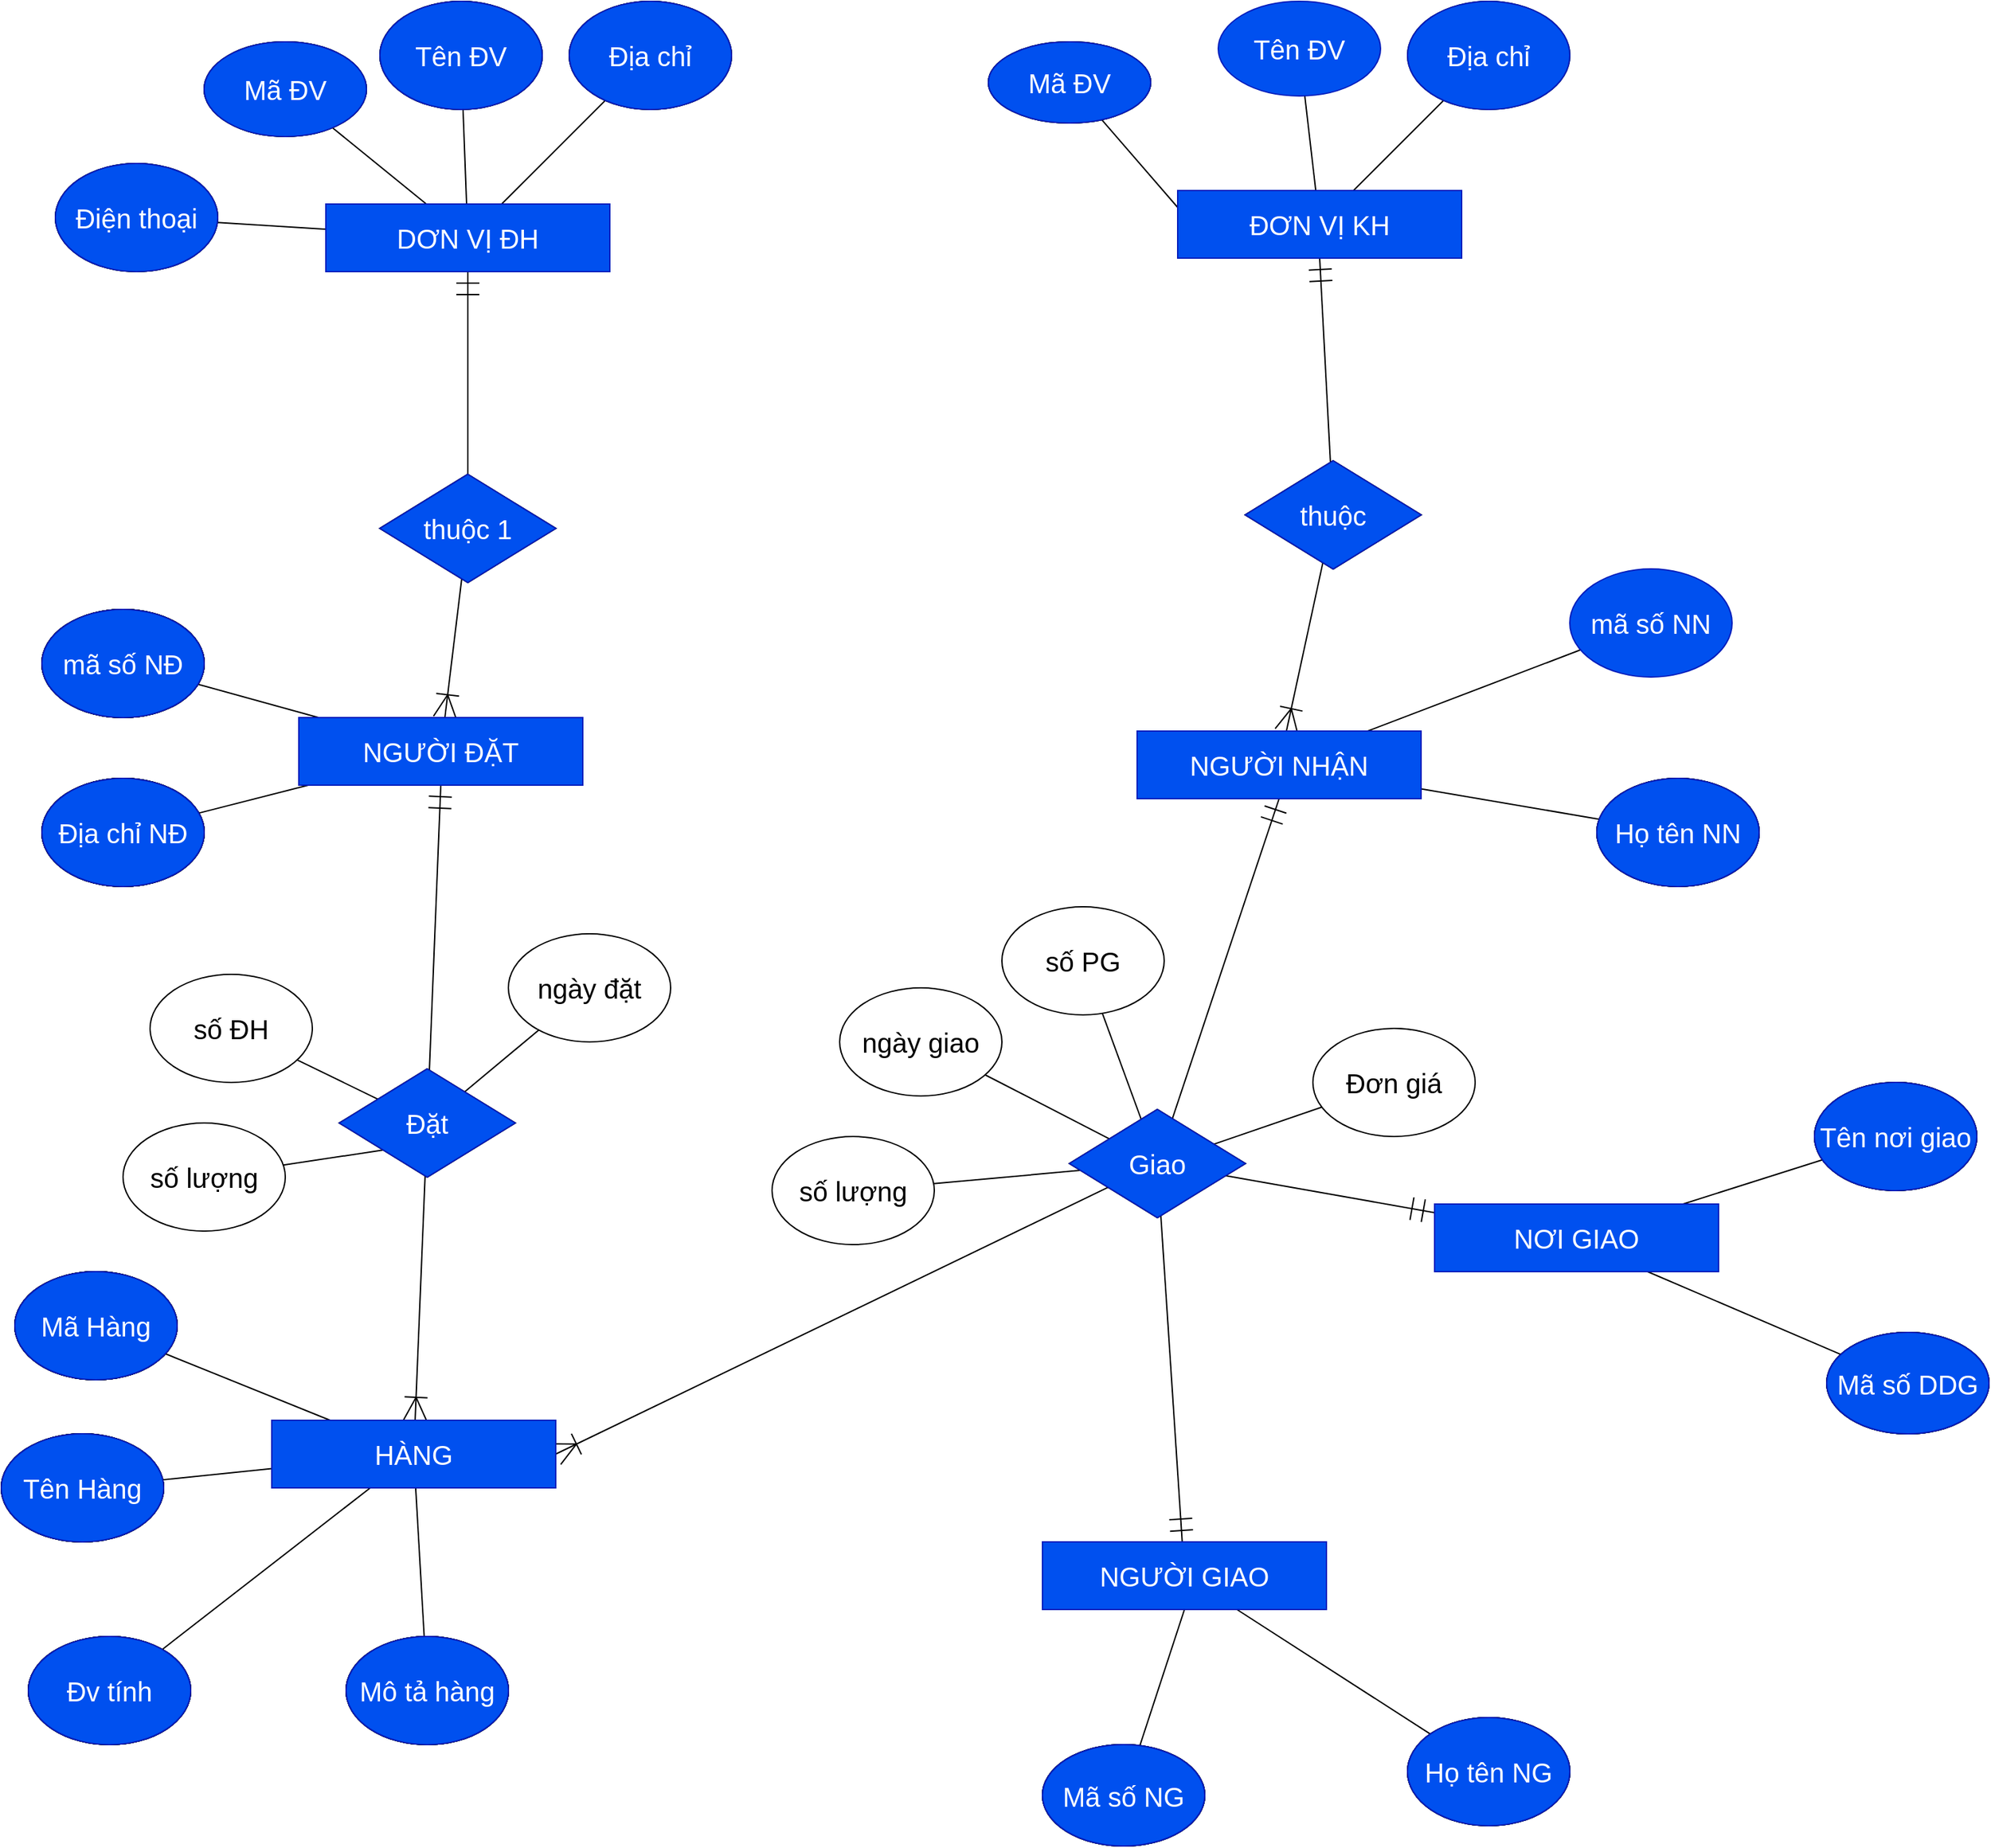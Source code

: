 <mxfile version="15.9.4" type="device"><diagram id="4u-J2wdJSuvPJp9BzqOy" name="Page-1"><mxGraphModel dx="2756" dy="1053" grid="1" gridSize="10" guides="1" tooltips="1" connect="1" arrows="1" fold="1" page="1" pageScale="1" pageWidth="827" pageHeight="1169" math="0" shadow="0"><root><mxCell id="0"/><mxCell id="1" parent="0"/><mxCell id="b3z6kXdvLSXskBr70w6d-2" value="DƠN VỊ ĐH" style="rounded=0;whiteSpace=wrap;html=1;sketch=0;gradientColor=#ffffff;fontSize=20;" vertex="1" parent="1"><mxGeometry x="140" y="160" width="210" height="50" as="geometry"/></mxCell><mxCell id="b3z6kXdvLSXskBr70w6d-25" style="edgeStyle=none;rounded=0;orthogonalLoop=1;jettySize=auto;html=1;fontSize=20;endArrow=none;endFill=0;" edge="1" parent="1" source="b3z6kXdvLSXskBr70w6d-3" target="b3z6kXdvLSXskBr70w6d-2"><mxGeometry relative="1" as="geometry"/></mxCell><mxCell id="b3z6kXdvLSXskBr70w6d-3" value="Địa chỉ" style="ellipse;whiteSpace=wrap;html=1;sketch=0;gradientColor=#ffffff;fontSize=20;" vertex="1" parent="1"><mxGeometry x="320" y="10" width="120" height="80" as="geometry"/></mxCell><mxCell id="b3z6kXdvLSXskBr70w6d-23" style="rounded=0;orthogonalLoop=1;jettySize=auto;html=1;entryX=0.5;entryY=0;entryDx=0;entryDy=0;fontSize=20;endArrow=none;endFill=0;strokeColor=none;" edge="1" parent="1" source="b3z6kXdvLSXskBr70w6d-4" target="b3z6kXdvLSXskBr70w6d-2"><mxGeometry relative="1" as="geometry"/></mxCell><mxCell id="b3z6kXdvLSXskBr70w6d-24" style="edgeStyle=none;rounded=0;orthogonalLoop=1;jettySize=auto;html=1;fontSize=20;endArrow=none;endFill=0;" edge="1" parent="1" source="b3z6kXdvLSXskBr70w6d-4" target="b3z6kXdvLSXskBr70w6d-2"><mxGeometry relative="1" as="geometry"/></mxCell><mxCell id="b3z6kXdvLSXskBr70w6d-4" value="Tên ĐV" style="ellipse;whiteSpace=wrap;html=1;sketch=0;gradientColor=#ffffff;fontSize=20;" vertex="1" parent="1"><mxGeometry x="180" y="10" width="120" height="80" as="geometry"/></mxCell><mxCell id="b3z6kXdvLSXskBr70w6d-32" style="edgeStyle=none;rounded=0;orthogonalLoop=1;jettySize=auto;html=1;fontSize=20;endArrow=none;endFill=0;" edge="1" parent="1" source="b3z6kXdvLSXskBr70w6d-5" target="b3z6kXdvLSXskBr70w6d-15"><mxGeometry relative="1" as="geometry"/></mxCell><mxCell id="b3z6kXdvLSXskBr70w6d-5" value="mã số NĐ" style="ellipse;whiteSpace=wrap;html=1;sketch=0;gradientColor=#ffffff;fontSize=20;" vertex="1" parent="1"><mxGeometry x="-70" y="460" width="120" height="80" as="geometry"/></mxCell><mxCell id="b3z6kXdvLSXskBr70w6d-22" style="rounded=0;orthogonalLoop=1;jettySize=auto;html=1;fontSize=20;endArrow=none;endFill=0;" edge="1" parent="1" source="b3z6kXdvLSXskBr70w6d-6" target="b3z6kXdvLSXskBr70w6d-2"><mxGeometry relative="1" as="geometry"/></mxCell><mxCell id="b3z6kXdvLSXskBr70w6d-6" value="Mã ĐV" style="ellipse;whiteSpace=wrap;html=1;sketch=0;gradientColor=#ffffff;fontSize=20;" vertex="1" parent="1"><mxGeometry x="50" y="40" width="120" height="70" as="geometry"/></mxCell><mxCell id="b3z6kXdvLSXskBr70w6d-26" style="edgeStyle=none;rounded=0;orthogonalLoop=1;jettySize=auto;html=1;fontSize=20;endArrow=none;endFill=0;" edge="1" parent="1" source="b3z6kXdvLSXskBr70w6d-7" target="b3z6kXdvLSXskBr70w6d-2"><mxGeometry relative="1" as="geometry"/></mxCell><mxCell id="b3z6kXdvLSXskBr70w6d-7" value="Điện thoại" style="ellipse;whiteSpace=wrap;html=1;sketch=0;gradientColor=#ffffff;fontSize=20;" vertex="1" parent="1"><mxGeometry x="-60" y="130" width="120" height="80" as="geometry"/></mxCell><mxCell id="b3z6kXdvLSXskBr70w6d-8" value="ĐƠN VỊ KH" style="rounded=0;whiteSpace=wrap;html=1;sketch=0;gradientColor=#ffffff;fontSize=20;" vertex="1" parent="1"><mxGeometry x="770" y="150" width="210" height="50" as="geometry"/></mxCell><mxCell id="b3z6kXdvLSXskBr70w6d-29" style="edgeStyle=none;rounded=0;orthogonalLoop=1;jettySize=auto;html=1;fontSize=20;endArrow=none;endFill=0;" edge="1" parent="1" source="b3z6kXdvLSXskBr70w6d-9" target="b3z6kXdvLSXskBr70w6d-8"><mxGeometry relative="1" as="geometry"/></mxCell><mxCell id="b3z6kXdvLSXskBr70w6d-9" value="Địa chỉ" style="ellipse;whiteSpace=wrap;html=1;sketch=0;gradientColor=#ffffff;fontSize=20;" vertex="1" parent="1"><mxGeometry x="940" y="10" width="120" height="80" as="geometry"/></mxCell><mxCell id="b3z6kXdvLSXskBr70w6d-28" style="edgeStyle=none;rounded=0;orthogonalLoop=1;jettySize=auto;html=1;fontSize=20;endArrow=none;endFill=0;" edge="1" parent="1" source="b3z6kXdvLSXskBr70w6d-10" target="b3z6kXdvLSXskBr70w6d-8"><mxGeometry relative="1" as="geometry"/></mxCell><mxCell id="b3z6kXdvLSXskBr70w6d-10" value="Tên ĐV" style="ellipse;whiteSpace=wrap;html=1;sketch=0;fontSize=20;fontColor=#ffffff;fillColor=#0050ef;strokeColor=#001DBC;" vertex="1" parent="1"><mxGeometry x="800" y="10" width="120" height="70" as="geometry"/></mxCell><mxCell id="b3z6kXdvLSXskBr70w6d-27" style="edgeStyle=none;rounded=0;orthogonalLoop=1;jettySize=auto;html=1;entryX=0;entryY=0.25;entryDx=0;entryDy=0;fontSize=20;endArrow=none;endFill=0;" edge="1" parent="1" source="b3z6kXdvLSXskBr70w6d-11" target="b3z6kXdvLSXskBr70w6d-8"><mxGeometry relative="1" as="geometry"/></mxCell><mxCell id="b3z6kXdvLSXskBr70w6d-11" value="Mã ĐV" style="ellipse;whiteSpace=wrap;html=1;sketch=0;gradientColor=#ffffff;fontSize=20;" vertex="1" parent="1"><mxGeometry x="630" y="40" width="120" height="60" as="geometry"/></mxCell><mxCell id="b3z6kXdvLSXskBr70w6d-57" style="edgeStyle=none;rounded=0;orthogonalLoop=1;jettySize=auto;html=1;fontSize=20;endArrow=ERmandOne;endFill=0;endSize=15;startSize=15;" edge="1" parent="1" source="b3z6kXdvLSXskBr70w6d-13" target="b3z6kXdvLSXskBr70w6d-2"><mxGeometry relative="1" as="geometry"/></mxCell><mxCell id="b3z6kXdvLSXskBr70w6d-58" style="edgeStyle=none;rounded=0;orthogonalLoop=1;jettySize=auto;html=1;fontSize=20;endArrow=ERoneToMany;endFill=0;endSize=15;startSize=15;" edge="1" parent="1" source="b3z6kXdvLSXskBr70w6d-13" target="b3z6kXdvLSXskBr70w6d-15"><mxGeometry relative="1" as="geometry"/></mxCell><mxCell id="b3z6kXdvLSXskBr70w6d-13" value="thuộc 1" style="rhombus;whiteSpace=wrap;html=1;sketch=0;fontSize=20;gradientColor=#ffffff;" vertex="1" parent="1"><mxGeometry x="180" y="360" width="130" height="80" as="geometry"/></mxCell><mxCell id="b3z6kXdvLSXskBr70w6d-59" style="edgeStyle=none;rounded=0;orthogonalLoop=1;jettySize=auto;html=1;entryX=0.5;entryY=1;entryDx=0;entryDy=0;fontSize=20;endArrow=ERmandOne;endFill=0;startSize=15;endSize=15;" edge="1" parent="1" source="b3z6kXdvLSXskBr70w6d-14" target="b3z6kXdvLSXskBr70w6d-8"><mxGeometry relative="1" as="geometry"/></mxCell><mxCell id="b3z6kXdvLSXskBr70w6d-67" style="edgeStyle=none;rounded=0;orthogonalLoop=1;jettySize=auto;html=1;fontSize=20;endArrow=ERoneToMany;endFill=0;startSize=15;endSize=15;" edge="1" parent="1" source="b3z6kXdvLSXskBr70w6d-14" target="b3z6kXdvLSXskBr70w6d-16"><mxGeometry relative="1" as="geometry"/></mxCell><mxCell id="b3z6kXdvLSXskBr70w6d-14" value="thuộc" style="rhombus;whiteSpace=wrap;html=1;sketch=0;fontSize=20;gradientColor=#ffffff;" vertex="1" parent="1"><mxGeometry x="820" y="350" width="130" height="80" as="geometry"/></mxCell><mxCell id="b3z6kXdvLSXskBr70w6d-15" value="NGƯỜI ĐẶT " style="rounded=0;whiteSpace=wrap;html=1;sketch=0;gradientColor=#ffffff;fontSize=20;" vertex="1" parent="1"><mxGeometry x="120" y="540" width="210" height="50" as="geometry"/></mxCell><mxCell id="b3z6kXdvLSXskBr70w6d-16" value="NGƯỜI NHẬN " style="rounded=0;whiteSpace=wrap;html=1;sketch=0;gradientColor=#ffffff;fontSize=20;" vertex="1" parent="1"><mxGeometry x="740" y="550" width="210" height="50" as="geometry"/></mxCell><mxCell id="b3z6kXdvLSXskBr70w6d-33" style="edgeStyle=none;rounded=0;orthogonalLoop=1;jettySize=auto;html=1;fontSize=20;endArrow=none;endFill=0;" edge="1" parent="1" source="b3z6kXdvLSXskBr70w6d-17" target="b3z6kXdvLSXskBr70w6d-15"><mxGeometry relative="1" as="geometry"/></mxCell><mxCell id="b3z6kXdvLSXskBr70w6d-17" value="Địa chỉ NĐ" style="ellipse;whiteSpace=wrap;html=1;sketch=0;gradientColor=#ffffff;fontSize=20;" vertex="1" parent="1"><mxGeometry x="-70" y="585" width="120" height="80" as="geometry"/></mxCell><mxCell id="b3z6kXdvLSXskBr70w6d-31" style="edgeStyle=none;rounded=0;orthogonalLoop=1;jettySize=auto;html=1;fontSize=20;endArrow=none;endFill=0;" edge="1" parent="1" source="b3z6kXdvLSXskBr70w6d-18" target="b3z6kXdvLSXskBr70w6d-16"><mxGeometry relative="1" as="geometry"/></mxCell><mxCell id="b3z6kXdvLSXskBr70w6d-18" value="Họ tên NN" style="ellipse;whiteSpace=wrap;html=1;sketch=0;gradientColor=#ffffff;fontSize=20;" vertex="1" parent="1"><mxGeometry x="1080" y="585" width="120" height="80" as="geometry"/></mxCell><mxCell id="b3z6kXdvLSXskBr70w6d-30" style="edgeStyle=none;rounded=0;orthogonalLoop=1;jettySize=auto;html=1;fontSize=20;endArrow=none;endFill=0;" edge="1" parent="1" source="b3z6kXdvLSXskBr70w6d-19" target="b3z6kXdvLSXskBr70w6d-16"><mxGeometry relative="1" as="geometry"/></mxCell><mxCell id="b3z6kXdvLSXskBr70w6d-19" value="mã số NN" style="ellipse;whiteSpace=wrap;html=1;sketch=0;fontSize=20;fillColor=#0050ef;fontColor=#ffffff;strokeColor=#001DBC;" vertex="1" parent="1"><mxGeometry x="1060" y="430" width="120" height="80" as="geometry"/></mxCell><mxCell id="b3z6kXdvLSXskBr70w6d-70" style="edgeStyle=none;rounded=0;orthogonalLoop=1;jettySize=auto;html=1;fontSize=20;endArrow=none;endFill=0;startSize=15;endSize=15;" edge="1" parent="1" source="b3z6kXdvLSXskBr70w6d-34" target="b3z6kXdvLSXskBr70w6d-35"><mxGeometry relative="1" as="geometry"/></mxCell><mxCell id="b3z6kXdvLSXskBr70w6d-34" value="số ĐH" style="ellipse;whiteSpace=wrap;html=1;sketch=0;gradientColor=#ffffff;fontSize=20;" vertex="1" parent="1"><mxGeometry x="10" y="730" width="120" height="80" as="geometry"/></mxCell><mxCell id="b3z6kXdvLSXskBr70w6d-63" style="edgeStyle=none;rounded=0;orthogonalLoop=1;jettySize=auto;html=1;entryX=0.5;entryY=1;entryDx=0;entryDy=0;fontSize=20;endArrow=ERmandOne;endFill=0;startSize=15;endSize=15;" edge="1" parent="1" source="b3z6kXdvLSXskBr70w6d-35" target="b3z6kXdvLSXskBr70w6d-15"><mxGeometry relative="1" as="geometry"/></mxCell><mxCell id="b3z6kXdvLSXskBr70w6d-65" style="edgeStyle=none;rounded=0;orthogonalLoop=1;jettySize=auto;html=1;fontSize=20;endArrow=ERoneToMany;endFill=0;startSize=15;endSize=15;" edge="1" parent="1" source="b3z6kXdvLSXskBr70w6d-35" target="b3z6kXdvLSXskBr70w6d-37"><mxGeometry relative="1" as="geometry"/></mxCell><mxCell id="b3z6kXdvLSXskBr70w6d-35" value="Đặt" style="rhombus;whiteSpace=wrap;html=1;sketch=0;fontSize=20;gradientColor=#ffffff;" vertex="1" parent="1"><mxGeometry x="150" y="800" width="130" height="80" as="geometry"/></mxCell><mxCell id="b3z6kXdvLSXskBr70w6d-60" style="edgeStyle=none;rounded=0;orthogonalLoop=1;jettySize=auto;html=1;entryX=0.5;entryY=1;entryDx=0;entryDy=0;fontSize=20;endArrow=ERmandOne;endFill=0;startSize=15;endSize=15;" edge="1" parent="1" source="b3z6kXdvLSXskBr70w6d-36" target="b3z6kXdvLSXskBr70w6d-16"><mxGeometry relative="1" as="geometry"/></mxCell><mxCell id="b3z6kXdvLSXskBr70w6d-61" style="edgeStyle=none;rounded=0;orthogonalLoop=1;jettySize=auto;html=1;fontSize=20;endArrow=ERmandOne;endFill=0;startSize=15;endSize=15;" edge="1" parent="1" source="b3z6kXdvLSXskBr70w6d-36" target="b3z6kXdvLSXskBr70w6d-42"><mxGeometry relative="1" as="geometry"/></mxCell><mxCell id="b3z6kXdvLSXskBr70w6d-62" style="edgeStyle=none;rounded=0;orthogonalLoop=1;jettySize=auto;html=1;fontSize=20;endArrow=ERmandOne;endFill=0;startSize=15;endSize=15;" edge="1" parent="1" source="b3z6kXdvLSXskBr70w6d-36" target="b3z6kXdvLSXskBr70w6d-52"><mxGeometry relative="1" as="geometry"/></mxCell><mxCell id="b3z6kXdvLSXskBr70w6d-66" style="edgeStyle=none;rounded=0;orthogonalLoop=1;jettySize=auto;html=1;entryX=1;entryY=0.5;entryDx=0;entryDy=0;fontSize=20;endArrow=ERoneToMany;endFill=0;startSize=15;endSize=15;" edge="1" parent="1" source="b3z6kXdvLSXskBr70w6d-36" target="b3z6kXdvLSXskBr70w6d-37"><mxGeometry relative="1" as="geometry"/></mxCell><mxCell id="b3z6kXdvLSXskBr70w6d-36" value="Giao" style="rhombus;whiteSpace=wrap;html=1;sketch=0;fontSize=20;gradientColor=#ffffff;" vertex="1" parent="1"><mxGeometry x="690" y="830" width="130" height="80" as="geometry"/></mxCell><mxCell id="b3z6kXdvLSXskBr70w6d-37" value="HÀNG" style="rounded=0;whiteSpace=wrap;html=1;sketch=0;gradientColor=#ffffff;fontSize=20;" vertex="1" parent="1"><mxGeometry x="100" y="1060" width="210" height="50" as="geometry"/></mxCell><mxCell id="b3z6kXdvLSXskBr70w6d-48" style="edgeStyle=none;rounded=0;orthogonalLoop=1;jettySize=auto;html=1;fontSize=20;endArrow=none;endFill=0;" edge="1" parent="1" source="b3z6kXdvLSXskBr70w6d-38" target="b3z6kXdvLSXskBr70w6d-37"><mxGeometry relative="1" as="geometry"/></mxCell><mxCell id="b3z6kXdvLSXskBr70w6d-38" value="Mã Hàng" style="ellipse;whiteSpace=wrap;html=1;sketch=0;gradientColor=#ffffff;fontSize=20;" vertex="1" parent="1"><mxGeometry x="-90" y="950" width="120" height="80" as="geometry"/></mxCell><mxCell id="b3z6kXdvLSXskBr70w6d-47" style="edgeStyle=none;rounded=0;orthogonalLoop=1;jettySize=auto;html=1;fontSize=20;endArrow=none;endFill=0;" edge="1" parent="1" source="b3z6kXdvLSXskBr70w6d-39" target="b3z6kXdvLSXskBr70w6d-37"><mxGeometry relative="1" as="geometry"/></mxCell><mxCell id="b3z6kXdvLSXskBr70w6d-39" value="Tên Hàng" style="ellipse;whiteSpace=wrap;html=1;sketch=0;gradientColor=#ffffff;fontSize=20;" vertex="1" parent="1"><mxGeometry x="-100" y="1070" width="120" height="80" as="geometry"/></mxCell><mxCell id="b3z6kXdvLSXskBr70w6d-49" style="edgeStyle=none;rounded=0;orthogonalLoop=1;jettySize=auto;html=1;fontSize=20;endArrow=none;endFill=0;" edge="1" parent="1" source="b3z6kXdvLSXskBr70w6d-40" target="b3z6kXdvLSXskBr70w6d-37"><mxGeometry relative="1" as="geometry"/></mxCell><mxCell id="b3z6kXdvLSXskBr70w6d-40" value="Đv tính" style="ellipse;whiteSpace=wrap;html=1;sketch=0;gradientColor=#ffffff;fontSize=20;" vertex="1" parent="1"><mxGeometry x="-80" y="1220" width="120" height="80" as="geometry"/></mxCell><mxCell id="b3z6kXdvLSXskBr70w6d-50" style="edgeStyle=none;rounded=0;orthogonalLoop=1;jettySize=auto;html=1;fontSize=20;endArrow=none;endFill=0;" edge="1" parent="1" source="b3z6kXdvLSXskBr70w6d-41" target="b3z6kXdvLSXskBr70w6d-37"><mxGeometry relative="1" as="geometry"/></mxCell><mxCell id="b3z6kXdvLSXskBr70w6d-41" value="Mô tả hàng" style="ellipse;whiteSpace=wrap;html=1;sketch=0;gradientColor=#ffffff;fontSize=20;" vertex="1" parent="1"><mxGeometry x="155" y="1220" width="120" height="80" as="geometry"/></mxCell><mxCell id="b3z6kXdvLSXskBr70w6d-42" value="NƠI GIAO" style="rounded=0;whiteSpace=wrap;html=1;sketch=0;gradientColor=#ffffff;fontSize=20;" vertex="1" parent="1"><mxGeometry x="960" y="900" width="210" height="50" as="geometry"/></mxCell><mxCell id="b3z6kXdvLSXskBr70w6d-46" style="edgeStyle=none;rounded=0;orthogonalLoop=1;jettySize=auto;html=1;fontSize=20;endArrow=none;endFill=0;" edge="1" parent="1" source="b3z6kXdvLSXskBr70w6d-43" target="b3z6kXdvLSXskBr70w6d-42"><mxGeometry relative="1" as="geometry"/></mxCell><mxCell id="b3z6kXdvLSXskBr70w6d-43" value="Tên nơi giao" style="ellipse;whiteSpace=wrap;html=1;sketch=0;gradientColor=#ffffff;fontSize=20;" vertex="1" parent="1"><mxGeometry x="1241" y="810" width="120" height="80" as="geometry"/></mxCell><mxCell id="b3z6kXdvLSXskBr70w6d-45" style="edgeStyle=none;rounded=0;orthogonalLoop=1;jettySize=auto;html=1;entryX=0.75;entryY=1;entryDx=0;entryDy=0;fontSize=20;endArrow=none;endFill=0;" edge="1" parent="1" source="b3z6kXdvLSXskBr70w6d-44" target="b3z6kXdvLSXskBr70w6d-42"><mxGeometry relative="1" as="geometry"/></mxCell><mxCell id="b3z6kXdvLSXskBr70w6d-44" value="Mã số DDG" style="ellipse;whiteSpace=wrap;html=1;sketch=0;gradientColor=#ffffff;fontSize=20;" vertex="1" parent="1"><mxGeometry x="1250" y="995" width="120" height="75" as="geometry"/></mxCell><mxCell id="b3z6kXdvLSXskBr70w6d-52" value="NGƯỜI GIAO" style="rounded=0;whiteSpace=wrap;html=1;sketch=0;gradientColor=#ffffff;fontSize=20;" vertex="1" parent="1"><mxGeometry x="670" y="1150" width="210" height="50" as="geometry"/></mxCell><mxCell id="b3z6kXdvLSXskBr70w6d-53" style="edgeStyle=none;rounded=0;orthogonalLoop=1;jettySize=auto;html=1;fontSize=20;endArrow=none;endFill=0;" edge="1" parent="1" source="b3z6kXdvLSXskBr70w6d-54" target="b3z6kXdvLSXskBr70w6d-52"><mxGeometry relative="1" as="geometry"/></mxCell><mxCell id="b3z6kXdvLSXskBr70w6d-54" value="Họ tên NG" style="ellipse;whiteSpace=wrap;html=1;sketch=0;gradientColor=#ffffff;fontSize=20;" vertex="1" parent="1"><mxGeometry x="940" y="1280" width="120" height="80" as="geometry"/></mxCell><mxCell id="b3z6kXdvLSXskBr70w6d-55" style="edgeStyle=none;rounded=0;orthogonalLoop=1;jettySize=auto;html=1;entryX=0.5;entryY=1;entryDx=0;entryDy=0;fontSize=20;endArrow=none;endFill=0;" edge="1" parent="1" source="b3z6kXdvLSXskBr70w6d-56" target="b3z6kXdvLSXskBr70w6d-52"><mxGeometry relative="1" as="geometry"/></mxCell><mxCell id="b3z6kXdvLSXskBr70w6d-56" value="Mã số NG" style="ellipse;whiteSpace=wrap;html=1;sketch=0;gradientColor=#ffffff;fontSize=20;" vertex="1" parent="1"><mxGeometry x="670" y="1300" width="120" height="75" as="geometry"/></mxCell><mxCell id="b3z6kXdvLSXskBr70w6d-72" style="edgeStyle=none;rounded=0;orthogonalLoop=1;jettySize=auto;html=1;fontSize=20;endArrow=none;endFill=0;startSize=15;endSize=15;" edge="1" parent="1" source="b3z6kXdvLSXskBr70w6d-68" target="b3z6kXdvLSXskBr70w6d-35"><mxGeometry relative="1" as="geometry"/></mxCell><mxCell id="b3z6kXdvLSXskBr70w6d-68" value="ngày đặt" style="ellipse;whiteSpace=wrap;html=1;sketch=0;gradientColor=#ffffff;fontSize=20;" vertex="1" parent="1"><mxGeometry x="275" y="700" width="120" height="80" as="geometry"/></mxCell><mxCell id="b3z6kXdvLSXskBr70w6d-71" style="edgeStyle=none;rounded=0;orthogonalLoop=1;jettySize=auto;html=1;entryX=0;entryY=1;entryDx=0;entryDy=0;fontSize=20;endArrow=none;endFill=0;startSize=15;endSize=15;" edge="1" parent="1" source="b3z6kXdvLSXskBr70w6d-69" target="b3z6kXdvLSXskBr70w6d-35"><mxGeometry relative="1" as="geometry"/></mxCell><mxCell id="b3z6kXdvLSXskBr70w6d-69" value="số lượng" style="ellipse;whiteSpace=wrap;html=1;sketch=0;gradientColor=#ffffff;fontSize=20;" vertex="1" parent="1"><mxGeometry x="-10" y="840" width="120" height="80" as="geometry"/></mxCell><mxCell id="b3z6kXdvLSXskBr70w6d-78" style="edgeStyle=none;rounded=0;orthogonalLoop=1;jettySize=auto;html=1;fontSize=20;endArrow=none;endFill=0;startSize=15;endSize=15;" edge="1" parent="1" source="b3z6kXdvLSXskBr70w6d-73" target="b3z6kXdvLSXskBr70w6d-36"><mxGeometry relative="1" as="geometry"/></mxCell><mxCell id="b3z6kXdvLSXskBr70w6d-73" value="ngày giao" style="ellipse;whiteSpace=wrap;html=1;sketch=0;gradientColor=#ffffff;fontSize=20;" vertex="1" parent="1"><mxGeometry x="520" y="740" width="120" height="80" as="geometry"/></mxCell><mxCell id="b3z6kXdvLSXskBr70w6d-77" style="edgeStyle=none;rounded=0;orthogonalLoop=1;jettySize=auto;html=1;fontSize=20;endArrow=none;endFill=0;startSize=15;endSize=15;" edge="1" parent="1" source="b3z6kXdvLSXskBr70w6d-74" target="b3z6kXdvLSXskBr70w6d-36"><mxGeometry relative="1" as="geometry"/></mxCell><mxCell id="b3z6kXdvLSXskBr70w6d-74" value="số PG" style="ellipse;whiteSpace=wrap;html=1;sketch=0;gradientColor=#ffffff;fontSize=20;" vertex="1" parent="1"><mxGeometry x="640" y="680" width="120" height="80" as="geometry"/></mxCell><mxCell id="b3z6kXdvLSXskBr70w6d-79" style="edgeStyle=none;rounded=0;orthogonalLoop=1;jettySize=auto;html=1;fontSize=20;endArrow=none;endFill=0;startSize=15;endSize=15;" edge="1" parent="1" source="b3z6kXdvLSXskBr70w6d-75" target="b3z6kXdvLSXskBr70w6d-36"><mxGeometry relative="1" as="geometry"/></mxCell><mxCell id="b3z6kXdvLSXskBr70w6d-75" value="số lượng" style="ellipse;whiteSpace=wrap;html=1;sketch=0;gradientColor=#ffffff;fontSize=20;" vertex="1" parent="1"><mxGeometry x="470" y="850" width="120" height="80" as="geometry"/></mxCell><mxCell id="b3z6kXdvLSXskBr70w6d-80" style="edgeStyle=none;rounded=0;orthogonalLoop=1;jettySize=auto;html=1;fontSize=20;endArrow=none;endFill=0;startSize=15;endSize=15;" edge="1" parent="1" source="b3z6kXdvLSXskBr70w6d-76" target="b3z6kXdvLSXskBr70w6d-36"><mxGeometry relative="1" as="geometry"/></mxCell><mxCell id="b3z6kXdvLSXskBr70w6d-76" value="Đơn giá" style="ellipse;whiteSpace=wrap;html=1;sketch=0;gradientColor=#ffffff;fontSize=20;" vertex="1" parent="1"><mxGeometry x="870" y="770" width="120" height="80" as="geometry"/></mxCell><mxCell id="b3z6kXdvLSXskBr70w6d-81" value="mã số NĐ" style="ellipse;whiteSpace=wrap;html=1;sketch=0;gradientColor=#ffffff;fontSize=20;" vertex="1" parent="1"><mxGeometry x="-70" y="460" width="120" height="80" as="geometry"/></mxCell><mxCell id="b3z6kXdvLSXskBr70w6d-82" value="Địa chỉ NĐ" style="ellipse;whiteSpace=wrap;html=1;sketch=0;gradientColor=#ffffff;fontSize=20;" vertex="1" parent="1"><mxGeometry x="-70" y="585" width="120" height="80" as="geometry"/></mxCell><mxCell id="b3z6kXdvLSXskBr70w6d-83" value="NGƯỜI ĐẶT " style="rounded=0;whiteSpace=wrap;html=1;sketch=0;gradientColor=#ffffff;fontSize=20;" vertex="1" parent="1"><mxGeometry x="120" y="540" width="210" height="50" as="geometry"/></mxCell><mxCell id="b3z6kXdvLSXskBr70w6d-84" value="Mã Hàng" style="ellipse;whiteSpace=wrap;html=1;sketch=0;gradientColor=#ffffff;fontSize=20;" vertex="1" parent="1"><mxGeometry x="-90" y="950" width="120" height="80" as="geometry"/></mxCell><mxCell id="b3z6kXdvLSXskBr70w6d-85" value="HÀNG" style="rounded=0;whiteSpace=wrap;html=1;sketch=0;gradientColor=#ffffff;fontSize=20;" vertex="1" parent="1"><mxGeometry x="100" y="1060" width="210" height="50" as="geometry"/></mxCell><mxCell id="b3z6kXdvLSXskBr70w6d-86" value="mã số NĐ" style="ellipse;whiteSpace=wrap;html=1;sketch=0;gradientColor=#ffffff;fontSize=20;" vertex="1" parent="1"><mxGeometry x="-70" y="460" width="120" height="80" as="geometry"/></mxCell><mxCell id="b3z6kXdvLSXskBr70w6d-87" value="Địa chỉ NĐ" style="ellipse;whiteSpace=wrap;html=1;sketch=0;gradientColor=#ffffff;fontSize=20;" vertex="1" parent="1"><mxGeometry x="-70" y="585" width="120" height="80" as="geometry"/></mxCell><mxCell id="b3z6kXdvLSXskBr70w6d-88" value="NGƯỜI ĐẶT " style="rounded=0;whiteSpace=wrap;html=1;sketch=0;gradientColor=#ffffff;fontSize=20;" vertex="1" parent="1"><mxGeometry x="120" y="540" width="210" height="50" as="geometry"/></mxCell><mxCell id="b3z6kXdvLSXskBr70w6d-89" value="Mã Hàng" style="ellipse;whiteSpace=wrap;html=1;sketch=0;gradientColor=#ffffff;fontSize=20;" vertex="1" parent="1"><mxGeometry x="-90" y="950" width="120" height="80" as="geometry"/></mxCell><mxCell id="b3z6kXdvLSXskBr70w6d-90" value="HÀNG" style="rounded=0;whiteSpace=wrap;html=1;sketch=0;gradientColor=#ffffff;fontSize=20;" vertex="1" parent="1"><mxGeometry x="100" y="1060" width="210" height="50" as="geometry"/></mxCell><mxCell id="b3z6kXdvLSXskBr70w6d-91" value="Mô tả hàng" style="ellipse;whiteSpace=wrap;html=1;sketch=0;gradientColor=#ffffff;fontSize=20;" vertex="1" parent="1"><mxGeometry x="155" y="1220" width="120" height="80" as="geometry"/></mxCell><mxCell id="b3z6kXdvLSXskBr70w6d-92" value="Tên Hàng" style="ellipse;whiteSpace=wrap;html=1;sketch=0;gradientColor=#ffffff;fontSize=20;" vertex="1" parent="1"><mxGeometry x="-100" y="1070" width="120" height="80" as="geometry"/></mxCell><mxCell id="b3z6kXdvLSXskBr70w6d-93" value="Đv tính" style="ellipse;whiteSpace=wrap;html=1;sketch=0;gradientColor=#ffffff;fontSize=20;" vertex="1" parent="1"><mxGeometry x="-80" y="1220" width="120" height="80" as="geometry"/></mxCell><mxCell id="b3z6kXdvLSXskBr70w6d-94" value="NGƯỜI GIAO" style="rounded=0;whiteSpace=wrap;html=1;sketch=0;gradientColor=#ffffff;fontSize=20;" vertex="1" parent="1"><mxGeometry x="670" y="1150" width="210" height="50" as="geometry"/></mxCell><mxCell id="b3z6kXdvLSXskBr70w6d-95" value="mã số NĐ" style="ellipse;whiteSpace=wrap;html=1;sketch=0;gradientColor=#ffffff;fontSize=20;" vertex="1" parent="1"><mxGeometry x="-70" y="460" width="120" height="80" as="geometry"/></mxCell><mxCell id="b3z6kXdvLSXskBr70w6d-96" value="Địa chỉ NĐ" style="ellipse;whiteSpace=wrap;html=1;sketch=0;gradientColor=#ffffff;fontSize=20;" vertex="1" parent="1"><mxGeometry x="-70" y="585" width="120" height="80" as="geometry"/></mxCell><mxCell id="b3z6kXdvLSXskBr70w6d-97" value="NGƯỜI ĐẶT " style="rounded=0;whiteSpace=wrap;html=1;sketch=0;gradientColor=#ffffff;fontSize=20;" vertex="1" parent="1"><mxGeometry x="120" y="540" width="210" height="50" as="geometry"/></mxCell><mxCell id="b3z6kXdvLSXskBr70w6d-98" value="Mã Hàng" style="ellipse;whiteSpace=wrap;html=1;sketch=0;gradientColor=#ffffff;fontSize=20;" vertex="1" parent="1"><mxGeometry x="-90" y="950" width="120" height="80" as="geometry"/></mxCell><mxCell id="b3z6kXdvLSXskBr70w6d-99" value="HÀNG" style="rounded=0;whiteSpace=wrap;html=1;sketch=0;gradientColor=#ffffff;fontSize=20;" vertex="1" parent="1"><mxGeometry x="100" y="1060" width="210" height="50" as="geometry"/></mxCell><mxCell id="b3z6kXdvLSXskBr70w6d-100" value="Mô tả hàng" style="ellipse;whiteSpace=wrap;html=1;sketch=0;gradientColor=#ffffff;fontSize=20;" vertex="1" parent="1"><mxGeometry x="155" y="1220" width="120" height="80" as="geometry"/></mxCell><mxCell id="b3z6kXdvLSXskBr70w6d-101" value="Tên Hàng" style="ellipse;whiteSpace=wrap;html=1;sketch=0;gradientColor=#ffffff;fontSize=20;" vertex="1" parent="1"><mxGeometry x="-100" y="1070" width="120" height="80" as="geometry"/></mxCell><mxCell id="b3z6kXdvLSXskBr70w6d-102" value="Đv tính" style="ellipse;whiteSpace=wrap;html=1;sketch=0;gradientColor=#ffffff;fontSize=20;" vertex="1" parent="1"><mxGeometry x="-80" y="1220" width="120" height="80" as="geometry"/></mxCell><mxCell id="b3z6kXdvLSXskBr70w6d-103" value="NGƯỜI GIAO" style="rounded=0;whiteSpace=wrap;html=1;sketch=0;gradientColor=#ffffff;fontSize=20;" vertex="1" parent="1"><mxGeometry x="670" y="1150" width="210" height="50" as="geometry"/></mxCell><mxCell id="b3z6kXdvLSXskBr70w6d-104" value="Họ tên NG" style="ellipse;whiteSpace=wrap;html=1;sketch=0;gradientColor=#ffffff;fontSize=20;" vertex="1" parent="1"><mxGeometry x="940" y="1280" width="120" height="80" as="geometry"/></mxCell><mxCell id="b3z6kXdvLSXskBr70w6d-105" value="Mã số NG" style="ellipse;whiteSpace=wrap;html=1;sketch=0;gradientColor=#ffffff;fontSize=20;" vertex="1" parent="1"><mxGeometry x="670" y="1300" width="120" height="75" as="geometry"/></mxCell><mxCell id="b3z6kXdvLSXskBr70w6d-106" value="NƠI GIAO" style="rounded=0;whiteSpace=wrap;html=1;sketch=0;gradientColor=#ffffff;fontSize=20;" vertex="1" parent="1"><mxGeometry x="960" y="900" width="210" height="50" as="geometry"/></mxCell><mxCell id="b3z6kXdvLSXskBr70w6d-107" value="Mã số DDG" style="ellipse;whiteSpace=wrap;html=1;sketch=0;gradientColor=#ffffff;fontSize=20;" vertex="1" parent="1"><mxGeometry x="1250" y="995" width="120" height="75" as="geometry"/></mxCell><mxCell id="b3z6kXdvLSXskBr70w6d-108" value="Tên nơi giao" style="ellipse;whiteSpace=wrap;html=1;sketch=0;gradientColor=#ffffff;fontSize=20;" vertex="1" parent="1"><mxGeometry x="1241" y="810" width="120" height="80" as="geometry"/></mxCell><mxCell id="b3z6kXdvLSXskBr70w6d-109" value="Họ tên NN" style="ellipse;whiteSpace=wrap;html=1;sketch=0;gradientColor=#ffffff;fontSize=20;" vertex="1" parent="1"><mxGeometry x="1080" y="585" width="120" height="80" as="geometry"/></mxCell><mxCell id="b3z6kXdvLSXskBr70w6d-110" value="NGƯỜI NHẬN " style="rounded=0;whiteSpace=wrap;html=1;sketch=0;gradientColor=#ffffff;fontSize=20;" vertex="1" parent="1"><mxGeometry x="740" y="550" width="210" height="50" as="geometry"/></mxCell><mxCell id="b3z6kXdvLSXskBr70w6d-111" value="mã số NĐ" style="ellipse;whiteSpace=wrap;html=1;sketch=0;gradientColor=#ffffff;fontSize=20;" vertex="1" parent="1"><mxGeometry x="-70" y="460" width="120" height="80" as="geometry"/></mxCell><mxCell id="b3z6kXdvLSXskBr70w6d-112" value="Địa chỉ NĐ" style="ellipse;whiteSpace=wrap;html=1;sketch=0;gradientColor=#ffffff;fontSize=20;" vertex="1" parent="1"><mxGeometry x="-70" y="585" width="120" height="80" as="geometry"/></mxCell><mxCell id="b3z6kXdvLSXskBr70w6d-113" value="NGƯỜI ĐẶT " style="rounded=0;whiteSpace=wrap;html=1;sketch=0;gradientColor=#ffffff;fontSize=20;" vertex="1" parent="1"><mxGeometry x="120" y="540" width="210" height="50" as="geometry"/></mxCell><mxCell id="b3z6kXdvLSXskBr70w6d-114" value="Mã Hàng" style="ellipse;whiteSpace=wrap;html=1;sketch=0;gradientColor=#ffffff;fontSize=20;" vertex="1" parent="1"><mxGeometry x="-90" y="950" width="120" height="80" as="geometry"/></mxCell><mxCell id="b3z6kXdvLSXskBr70w6d-115" value="HÀNG" style="rounded=0;whiteSpace=wrap;html=1;sketch=0;gradientColor=#ffffff;fontSize=20;" vertex="1" parent="1"><mxGeometry x="100" y="1060" width="210" height="50" as="geometry"/></mxCell><mxCell id="b3z6kXdvLSXskBr70w6d-116" value="Mô tả hàng" style="ellipse;whiteSpace=wrap;html=1;sketch=0;gradientColor=#ffffff;fontSize=20;" vertex="1" parent="1"><mxGeometry x="155" y="1220" width="120" height="80" as="geometry"/></mxCell><mxCell id="b3z6kXdvLSXskBr70w6d-117" value="Tên Hàng" style="ellipse;whiteSpace=wrap;html=1;sketch=0;gradientColor=#ffffff;fontSize=20;" vertex="1" parent="1"><mxGeometry x="-100" y="1070" width="120" height="80" as="geometry"/></mxCell><mxCell id="b3z6kXdvLSXskBr70w6d-118" value="Đv tính" style="ellipse;whiteSpace=wrap;html=1;sketch=0;gradientColor=#ffffff;fontSize=20;" vertex="1" parent="1"><mxGeometry x="-80" y="1220" width="120" height="80" as="geometry"/></mxCell><mxCell id="b3z6kXdvLSXskBr70w6d-119" value="NGƯỜI GIAO" style="rounded=0;whiteSpace=wrap;html=1;sketch=0;gradientColor=#ffffff;fontSize=20;" vertex="1" parent="1"><mxGeometry x="670" y="1150" width="210" height="50" as="geometry"/></mxCell><mxCell id="b3z6kXdvLSXskBr70w6d-120" value="Họ tên NG" style="ellipse;whiteSpace=wrap;html=1;sketch=0;gradientColor=#ffffff;fontSize=20;" vertex="1" parent="1"><mxGeometry x="940" y="1280" width="120" height="80" as="geometry"/></mxCell><mxCell id="b3z6kXdvLSXskBr70w6d-121" value="Mã số NG" style="ellipse;whiteSpace=wrap;html=1;sketch=0;gradientColor=#ffffff;fontSize=20;" vertex="1" parent="1"><mxGeometry x="670" y="1300" width="120" height="75" as="geometry"/></mxCell><mxCell id="b3z6kXdvLSXskBr70w6d-122" value="NƠI GIAO" style="rounded=0;whiteSpace=wrap;html=1;sketch=0;gradientColor=#ffffff;fontSize=20;" vertex="1" parent="1"><mxGeometry x="960" y="900" width="210" height="50" as="geometry"/></mxCell><mxCell id="b3z6kXdvLSXskBr70w6d-123" value="Mã số DDG" style="ellipse;whiteSpace=wrap;html=1;sketch=0;gradientColor=#ffffff;fontSize=20;" vertex="1" parent="1"><mxGeometry x="1250" y="995" width="120" height="75" as="geometry"/></mxCell><mxCell id="b3z6kXdvLSXskBr70w6d-124" value="Tên nơi giao" style="ellipse;whiteSpace=wrap;html=1;sketch=0;gradientColor=#ffffff;fontSize=20;" vertex="1" parent="1"><mxGeometry x="1241" y="810" width="120" height="80" as="geometry"/></mxCell><mxCell id="b3z6kXdvLSXskBr70w6d-125" value="Họ tên NN" style="ellipse;whiteSpace=wrap;html=1;sketch=0;gradientColor=#ffffff;fontSize=20;" vertex="1" parent="1"><mxGeometry x="1080" y="585" width="120" height="80" as="geometry"/></mxCell><mxCell id="b3z6kXdvLSXskBr70w6d-126" value="NGƯỜI NHẬN " style="rounded=0;whiteSpace=wrap;html=1;sketch=0;gradientColor=#ffffff;fontSize=20;" vertex="1" parent="1"><mxGeometry x="740" y="550" width="210" height="50" as="geometry"/></mxCell><mxCell id="b3z6kXdvLSXskBr70w6d-127" value="thuộc" style="rhombus;whiteSpace=wrap;html=1;sketch=0;fontSize=20;gradientColor=#ffffff;" vertex="1" parent="1"><mxGeometry x="820" y="350" width="130" height="80" as="geometry"/></mxCell><mxCell id="b3z6kXdvLSXskBr70w6d-128" value="thuộc 1" style="rhombus;whiteSpace=wrap;html=1;sketch=0;fontSize=20;gradientColor=#ffffff;" vertex="1" parent="1"><mxGeometry x="180" y="360" width="130" height="80" as="geometry"/></mxCell><mxCell id="b3z6kXdvLSXskBr70w6d-129" value="Giao" style="rhombus;whiteSpace=wrap;html=1;sketch=0;fontSize=20;gradientColor=#ffffff;" vertex="1" parent="1"><mxGeometry x="690" y="830" width="130" height="80" as="geometry"/></mxCell><mxCell id="b3z6kXdvLSXskBr70w6d-130" value="Đặt" style="rhombus;whiteSpace=wrap;html=1;sketch=0;fontSize=20;gradientColor=#ffffff;" vertex="1" parent="1"><mxGeometry x="150" y="800" width="130" height="80" as="geometry"/></mxCell><mxCell id="b3z6kXdvLSXskBr70w6d-131" value="DƠN VỊ ĐH" style="rounded=0;whiteSpace=wrap;html=1;sketch=0;gradientColor=#ffffff;fontSize=20;" vertex="1" parent="1"><mxGeometry x="140" y="160" width="210" height="50" as="geometry"/></mxCell><mxCell id="b3z6kXdvLSXskBr70w6d-132" value="Tên ĐV" style="ellipse;whiteSpace=wrap;html=1;sketch=0;gradientColor=#ffffff;fontSize=20;" vertex="1" parent="1"><mxGeometry x="180" y="10" width="120" height="80" as="geometry"/></mxCell><mxCell id="b3z6kXdvLSXskBr70w6d-133" value="Địa chỉ" style="ellipse;whiteSpace=wrap;html=1;sketch=0;gradientColor=#ffffff;fontSize=20;" vertex="1" parent="1"><mxGeometry x="320" y="10" width="120" height="80" as="geometry"/></mxCell><mxCell id="b3z6kXdvLSXskBr70w6d-134" value="Mã ĐV" style="ellipse;whiteSpace=wrap;html=1;sketch=0;gradientColor=#ffffff;fontSize=20;" vertex="1" parent="1"><mxGeometry x="50" y="40" width="120" height="70" as="geometry"/></mxCell><mxCell id="b3z6kXdvLSXskBr70w6d-135" value="Điện thoại" style="ellipse;whiteSpace=wrap;html=1;sketch=0;gradientColor=#ffffff;fontSize=20;" vertex="1" parent="1"><mxGeometry x="-60" y="130" width="120" height="80" as="geometry"/></mxCell><mxCell id="b3z6kXdvLSXskBr70w6d-136" value="Mã ĐV" style="ellipse;whiteSpace=wrap;html=1;sketch=0;gradientColor=#ffffff;fontSize=20;" vertex="1" parent="1"><mxGeometry x="630" y="40" width="120" height="60" as="geometry"/></mxCell><mxCell id="b3z6kXdvLSXskBr70w6d-137" value="mã số NĐ" style="ellipse;whiteSpace=wrap;html=1;sketch=0;fontSize=20;fontColor=#ffffff;fillColor=#0050ef;strokeColor=#001DBC;" vertex="1" parent="1"><mxGeometry x="-70" y="460" width="120" height="80" as="geometry"/></mxCell><mxCell id="b3z6kXdvLSXskBr70w6d-138" value="Địa chỉ NĐ" style="ellipse;whiteSpace=wrap;html=1;sketch=0;fontSize=20;fontColor=#ffffff;fillColor=#0050ef;strokeColor=#001DBC;" vertex="1" parent="1"><mxGeometry x="-70" y="585" width="120" height="80" as="geometry"/></mxCell><mxCell id="b3z6kXdvLSXskBr70w6d-139" value="NGƯỜI ĐẶT " style="rounded=0;whiteSpace=wrap;html=1;sketch=0;fontSize=20;fontColor=#ffffff;fillColor=#0050ef;strokeColor=#001DBC;" vertex="1" parent="1"><mxGeometry x="120" y="540" width="210" height="50" as="geometry"/></mxCell><mxCell id="b3z6kXdvLSXskBr70w6d-140" value="Mã Hàng" style="ellipse;whiteSpace=wrap;html=1;sketch=0;fontSize=20;fontColor=#ffffff;fillColor=#0050ef;strokeColor=#001DBC;" vertex="1" parent="1"><mxGeometry x="-90" y="950" width="120" height="80" as="geometry"/></mxCell><mxCell id="b3z6kXdvLSXskBr70w6d-141" value="HÀNG" style="rounded=0;whiteSpace=wrap;html=1;sketch=0;fontSize=20;fontColor=#ffffff;fillColor=#0050ef;strokeColor=#001DBC;" vertex="1" parent="1"><mxGeometry x="100" y="1060" width="210" height="50" as="geometry"/></mxCell><mxCell id="b3z6kXdvLSXskBr70w6d-142" value="Mô tả hàng" style="ellipse;whiteSpace=wrap;html=1;sketch=0;fontSize=20;fontColor=#ffffff;fillColor=#0050ef;strokeColor=#001DBC;" vertex="1" parent="1"><mxGeometry x="155" y="1220" width="120" height="80" as="geometry"/></mxCell><mxCell id="b3z6kXdvLSXskBr70w6d-143" value="Tên Hàng" style="ellipse;whiteSpace=wrap;html=1;sketch=0;fontSize=20;fontColor=#ffffff;fillColor=#0050ef;strokeColor=#001DBC;" vertex="1" parent="1"><mxGeometry x="-100" y="1070" width="120" height="80" as="geometry"/></mxCell><mxCell id="b3z6kXdvLSXskBr70w6d-144" value="Đv tính" style="ellipse;whiteSpace=wrap;html=1;sketch=0;fontSize=20;fontColor=#ffffff;fillColor=#0050ef;strokeColor=#001DBC;" vertex="1" parent="1"><mxGeometry x="-80" y="1220" width="120" height="80" as="geometry"/></mxCell><mxCell id="b3z6kXdvLSXskBr70w6d-145" value="NGƯỜI GIAO" style="rounded=0;whiteSpace=wrap;html=1;sketch=0;fontSize=20;fontColor=#ffffff;fillColor=#0050ef;strokeColor=#001DBC;" vertex="1" parent="1"><mxGeometry x="670" y="1150" width="210" height="50" as="geometry"/></mxCell><mxCell id="b3z6kXdvLSXskBr70w6d-146" value="Họ tên NG" style="ellipse;whiteSpace=wrap;html=1;sketch=0;fontSize=20;fontColor=#ffffff;fillColor=#0050ef;strokeColor=#001DBC;" vertex="1" parent="1"><mxGeometry x="940" y="1280" width="120" height="80" as="geometry"/></mxCell><mxCell id="b3z6kXdvLSXskBr70w6d-147" value="Mã số NG" style="ellipse;whiteSpace=wrap;html=1;sketch=0;fontSize=20;fontColor=#ffffff;fillColor=#0050ef;strokeColor=#001DBC;" vertex="1" parent="1"><mxGeometry x="670" y="1300" width="120" height="75" as="geometry"/></mxCell><mxCell id="b3z6kXdvLSXskBr70w6d-148" value="NƠI GIAO" style="rounded=0;whiteSpace=wrap;html=1;sketch=0;fontSize=20;fontColor=#ffffff;fillColor=#0050ef;strokeColor=#001DBC;" vertex="1" parent="1"><mxGeometry x="960" y="900" width="210" height="50" as="geometry"/></mxCell><mxCell id="b3z6kXdvLSXskBr70w6d-149" value="Mã số DDG" style="ellipse;whiteSpace=wrap;html=1;sketch=0;fontSize=20;fontColor=#ffffff;fillColor=#0050ef;strokeColor=#001DBC;" vertex="1" parent="1"><mxGeometry x="1250" y="995" width="120" height="75" as="geometry"/></mxCell><mxCell id="b3z6kXdvLSXskBr70w6d-150" value="Tên nơi giao" style="ellipse;whiteSpace=wrap;html=1;sketch=0;fontSize=20;fontColor=#ffffff;fillColor=#0050ef;strokeColor=#001DBC;" vertex="1" parent="1"><mxGeometry x="1241" y="810" width="120" height="80" as="geometry"/></mxCell><mxCell id="b3z6kXdvLSXskBr70w6d-151" value="Họ tên NN" style="ellipse;whiteSpace=wrap;html=1;sketch=0;fontSize=20;fontColor=#ffffff;fillColor=#0050ef;strokeColor=#001DBC;" vertex="1" parent="1"><mxGeometry x="1080" y="585" width="120" height="80" as="geometry"/></mxCell><mxCell id="b3z6kXdvLSXskBr70w6d-152" value="NGƯỜI NHẬN " style="rounded=0;whiteSpace=wrap;html=1;sketch=0;fontSize=20;fontColor=#ffffff;fillColor=#0050ef;strokeColor=#001DBC;" vertex="1" parent="1"><mxGeometry x="740" y="550" width="210" height="50" as="geometry"/></mxCell><mxCell id="b3z6kXdvLSXskBr70w6d-153" value="thuộc" style="rhombus;whiteSpace=wrap;html=1;sketch=0;fontSize=20;fontColor=#ffffff;fillColor=#0050ef;strokeColor=#001DBC;" vertex="1" parent="1"><mxGeometry x="820" y="350" width="130" height="80" as="geometry"/></mxCell><mxCell id="b3z6kXdvLSXskBr70w6d-154" value="thuộc 1" style="rhombus;whiteSpace=wrap;html=1;sketch=0;fontSize=20;fontColor=#ffffff;fillColor=#0050ef;strokeColor=#001DBC;" vertex="1" parent="1"><mxGeometry x="180" y="360" width="130" height="80" as="geometry"/></mxCell><mxCell id="b3z6kXdvLSXskBr70w6d-155" value="Giao" style="rhombus;whiteSpace=wrap;html=1;sketch=0;fontSize=20;fontColor=#ffffff;fillColor=#0050ef;strokeColor=#001DBC;" vertex="1" parent="1"><mxGeometry x="690" y="830" width="130" height="80" as="geometry"/></mxCell><mxCell id="b3z6kXdvLSXskBr70w6d-156" value="Đặt" style="rhombus;whiteSpace=wrap;html=1;sketch=0;fontSize=20;fontColor=#ffffff;fillColor=#0050ef;strokeColor=#001DBC;" vertex="1" parent="1"><mxGeometry x="150" y="800" width="130" height="80" as="geometry"/></mxCell><mxCell id="b3z6kXdvLSXskBr70w6d-157" value="DƠN VỊ ĐH" style="rounded=0;whiteSpace=wrap;html=1;sketch=0;fontSize=20;fontColor=#ffffff;fillColor=#0050ef;strokeColor=#001DBC;" vertex="1" parent="1"><mxGeometry x="140" y="160" width="210" height="50" as="geometry"/></mxCell><mxCell id="b3z6kXdvLSXskBr70w6d-158" value="Tên ĐV" style="ellipse;whiteSpace=wrap;html=1;sketch=0;fontSize=20;fontColor=#ffffff;fillColor=#0050ef;strokeColor=#001DBC;" vertex="1" parent="1"><mxGeometry x="180" y="10" width="120" height="80" as="geometry"/></mxCell><mxCell id="b3z6kXdvLSXskBr70w6d-159" value="Địa chỉ" style="ellipse;whiteSpace=wrap;html=1;sketch=0;fontSize=20;fontColor=#ffffff;fillColor=#0050ef;strokeColor=#001DBC;" vertex="1" parent="1"><mxGeometry x="320" y="10" width="120" height="80" as="geometry"/></mxCell><mxCell id="b3z6kXdvLSXskBr70w6d-160" value="Mã ĐV" style="ellipse;whiteSpace=wrap;html=1;sketch=0;fontSize=20;fontColor=#ffffff;fillColor=#0050ef;strokeColor=#001DBC;" vertex="1" parent="1"><mxGeometry x="50" y="40" width="120" height="70" as="geometry"/></mxCell><mxCell id="b3z6kXdvLSXskBr70w6d-161" value="Điện thoại" style="ellipse;whiteSpace=wrap;html=1;sketch=0;fontSize=20;fontColor=#ffffff;fillColor=#0050ef;strokeColor=#001DBC;" vertex="1" parent="1"><mxGeometry x="-60" y="130" width="120" height="80" as="geometry"/></mxCell><mxCell id="b3z6kXdvLSXskBr70w6d-162" value="Mã ĐV" style="ellipse;whiteSpace=wrap;html=1;sketch=0;fontSize=20;fontColor=#ffffff;fillColor=#0050ef;strokeColor=#001DBC;" vertex="1" parent="1"><mxGeometry x="630" y="40" width="120" height="60" as="geometry"/></mxCell><mxCell id="b3z6kXdvLSXskBr70w6d-163" value="Địa chỉ" style="ellipse;whiteSpace=wrap;html=1;sketch=0;fontSize=20;fontColor=#ffffff;fillColor=#0050ef;strokeColor=#001DBC;" vertex="1" parent="1"><mxGeometry x="940" y="10" width="120" height="80" as="geometry"/></mxCell><mxCell id="b3z6kXdvLSXskBr70w6d-164" value="ĐƠN VỊ KH" style="rounded=0;whiteSpace=wrap;html=1;sketch=0;fontSize=20;fontColor=#ffffff;fillColor=#0050ef;strokeColor=#001DBC;" vertex="1" parent="1"><mxGeometry x="770" y="150" width="210" height="50" as="geometry"/></mxCell></root></mxGraphModel></diagram></mxfile>